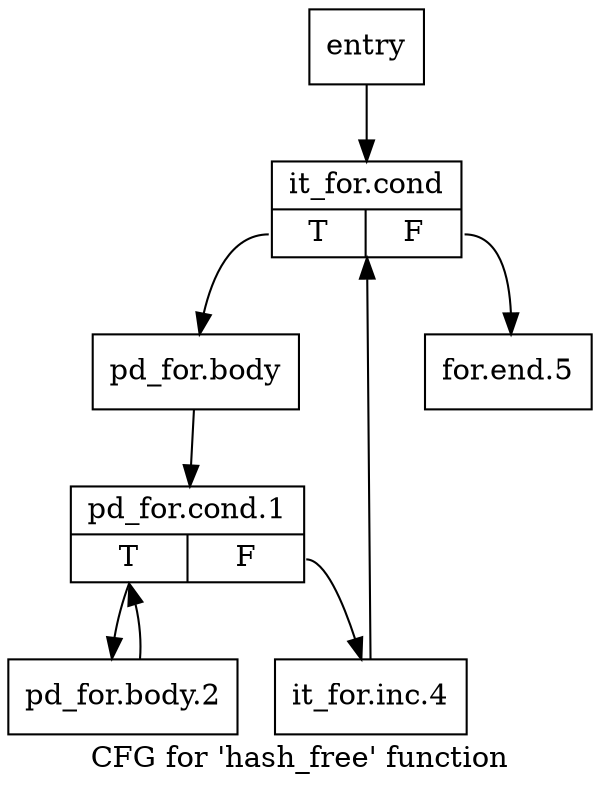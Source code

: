 digraph "CFG for 'hash_free' function" {
	label="CFG for 'hash_free' function";

	Node0xea0e80 [shape=record,label="{entry}"];
	Node0xea0e80 -> Node0xea0ed0;
	Node0xea0ed0 [shape=record,label="{it_for.cond|{<s0>T|<s1>F}}"];
	Node0xea0ed0:s0 -> Node0xea0f20;
	Node0xea0ed0:s1 -> Node0xea1060;
	Node0xea0f20 [shape=record,label="{pd_for.body}"];
	Node0xea0f20 -> Node0xea0f70;
	Node0xea0f70 [shape=record,label="{pd_for.cond.1|{<s0>T|<s1>F}}"];
	Node0xea0f70:s0 -> Node0xea0fc0;
	Node0xea0f70:s1 -> Node0xea1010;
	Node0xea0fc0 [shape=record,label="{pd_for.body.2}"];
	Node0xea0fc0 -> Node0xea0f70;
	Node0xea1010 [shape=record,label="{it_for.inc.4}"];
	Node0xea1010 -> Node0xea0ed0;
	Node0xea1060 [shape=record,label="{for.end.5}"];
}
